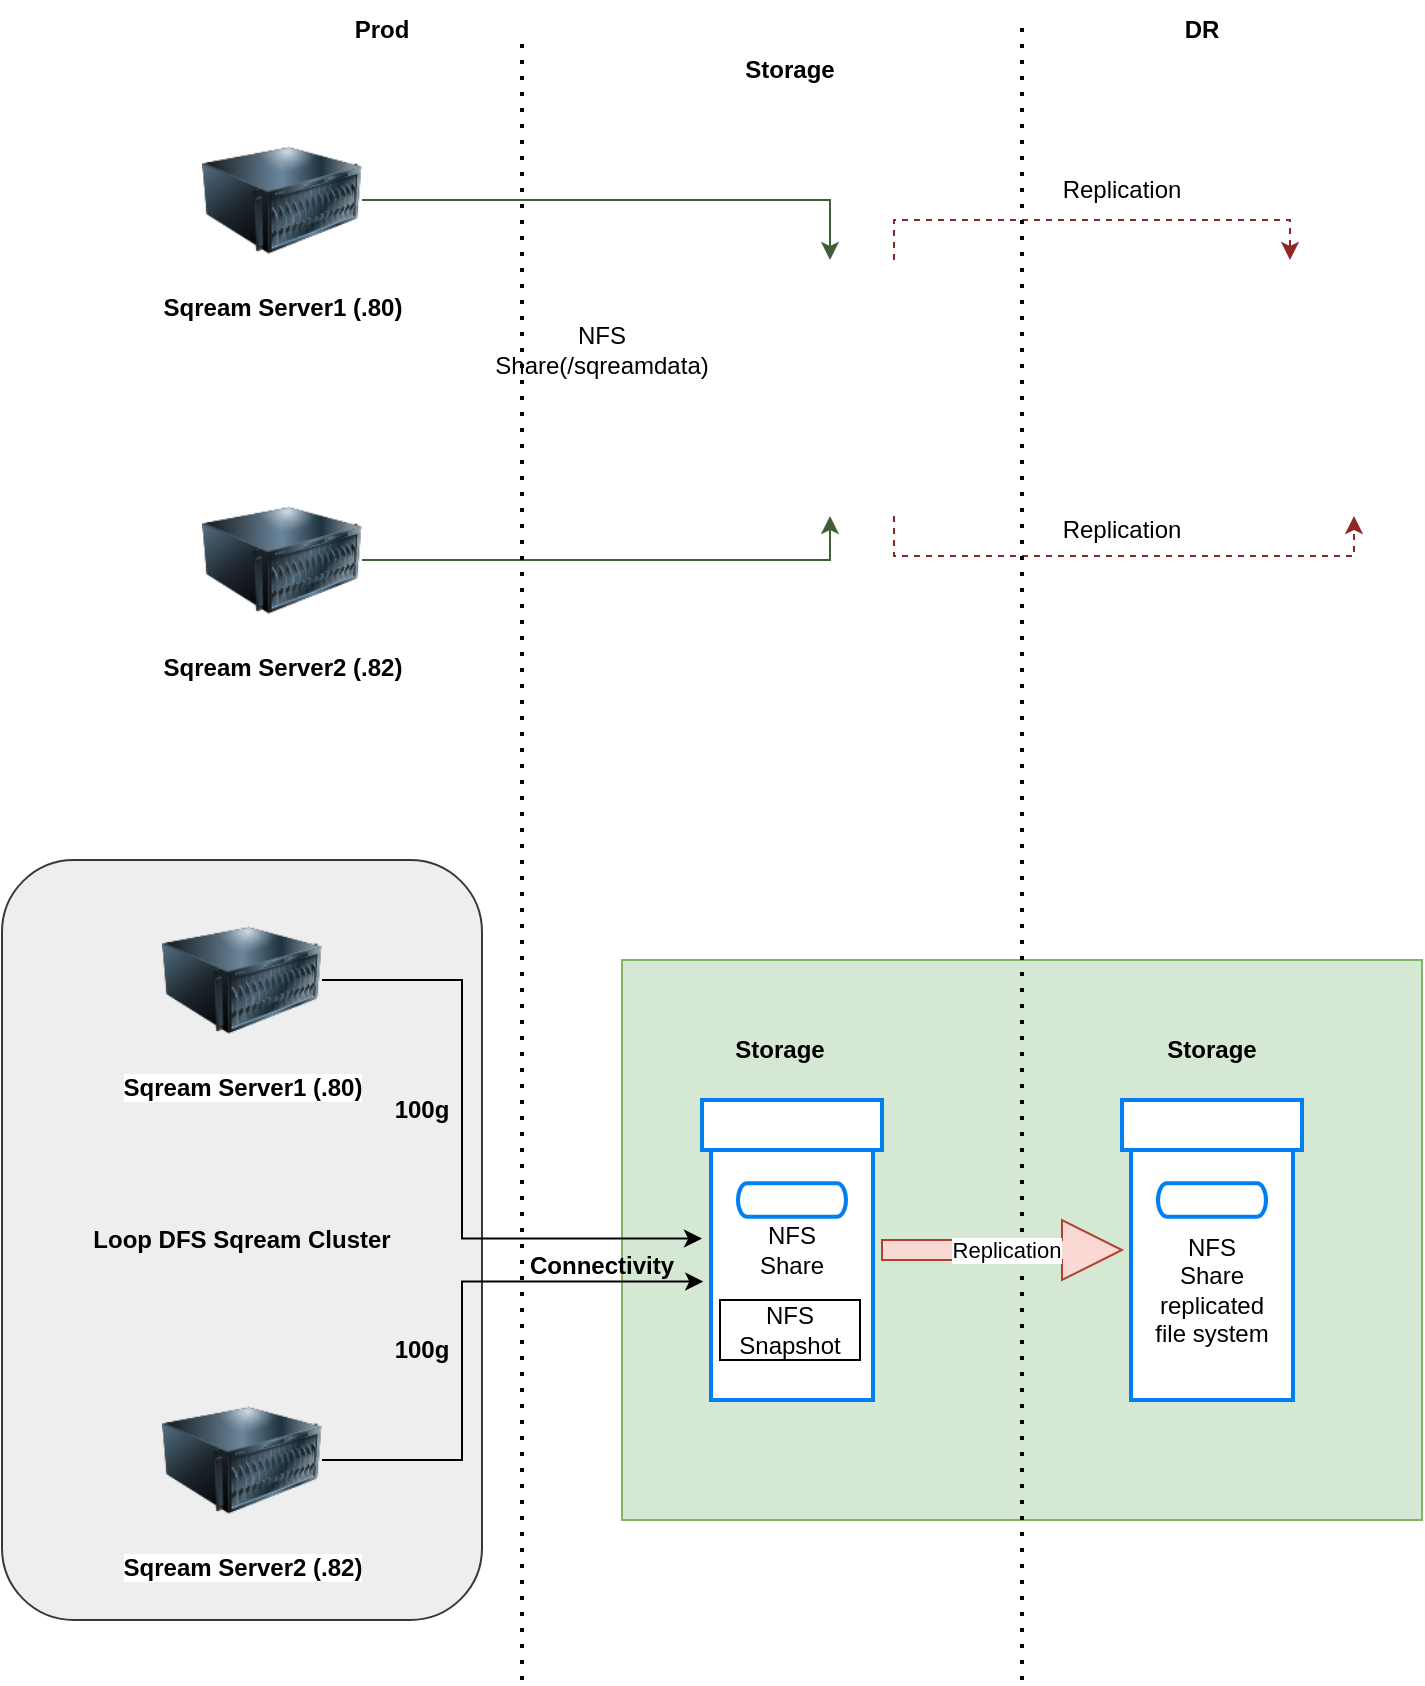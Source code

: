 <mxfile version="22.0.1" type="github">
  <diagram name="Page-1" id="GVnWEppzbZ-14RWfRAGZ">
    <mxGraphModel dx="794" dy="464" grid="1" gridSize="10" guides="1" tooltips="1" connect="1" arrows="1" fold="1" page="1" pageScale="1" pageWidth="827" pageHeight="1169" math="0" shadow="0">
      <root>
        <mxCell id="0" />
        <mxCell id="1" parent="0" />
        <mxCell id="kV0U2IOlsODdjmUy4KQE-41" value="&lt;b&gt;Loop DFS Sqream Cluster&lt;/b&gt;" style="rounded=1;whiteSpace=wrap;html=1;fillColor=#eeeeee;strokeColor=#36393d;" vertex="1" parent="1">
          <mxGeometry x="10" y="430" width="240" height="380" as="geometry" />
        </mxCell>
        <mxCell id="kV0U2IOlsODdjmUy4KQE-36" value="" style="rounded=0;whiteSpace=wrap;html=1;fillColor=#d5e8d4;strokeColor=#82b366;" vertex="1" parent="1">
          <mxGeometry x="320" y="480" width="400" height="280" as="geometry" />
        </mxCell>
        <mxCell id="kV0U2IOlsODdjmUy4KQE-9" style="edgeStyle=orthogonalEdgeStyle;rounded=0;orthogonalLoop=1;jettySize=auto;html=1;entryX=0.5;entryY=0;entryDx=0;entryDy=0;fillColor=#6d8764;strokeColor=#405f35;" edge="1" parent="1" source="kV0U2IOlsODdjmUy4KQE-1" target="kV0U2IOlsODdjmUy4KQE-7">
          <mxGeometry relative="1" as="geometry" />
        </mxCell>
        <mxCell id="kV0U2IOlsODdjmUy4KQE-1" value="&lt;b&gt;Sqream Server1 (.80)&lt;/b&gt;" style="image;html=1;image=img/lib/clip_art/computers/Server_128x128.png" vertex="1" parent="1">
          <mxGeometry x="110" y="60" width="80" height="80" as="geometry" />
        </mxCell>
        <mxCell id="kV0U2IOlsODdjmUy4KQE-10" style="edgeStyle=orthogonalEdgeStyle;rounded=0;orthogonalLoop=1;jettySize=auto;html=1;entryX=0.5;entryY=1;entryDx=0;entryDy=0;fillColor=#6d8764;strokeColor=#405f35;" edge="1" parent="1" source="kV0U2IOlsODdjmUy4KQE-2" target="kV0U2IOlsODdjmUy4KQE-7">
          <mxGeometry relative="1" as="geometry" />
        </mxCell>
        <mxCell id="kV0U2IOlsODdjmUy4KQE-2" value="&lt;b&gt;Sqream Server2 (.82)&lt;/b&gt;" style="image;html=1;image=img/lib/clip_art/computers/Server_128x128.png" vertex="1" parent="1">
          <mxGeometry x="110" y="240" width="80" height="80" as="geometry" />
        </mxCell>
        <mxCell id="kV0U2IOlsODdjmUy4KQE-18" style="edgeStyle=orthogonalEdgeStyle;rounded=0;orthogonalLoop=1;jettySize=auto;html=1;exitX=0.75;exitY=0;exitDx=0;exitDy=0;entryX=0.5;entryY=0;entryDx=0;entryDy=0;dashed=1;fillColor=#a20025;strokeColor=#902727;" edge="1" parent="1" source="kV0U2IOlsODdjmUy4KQE-7" target="kV0U2IOlsODdjmUy4KQE-16">
          <mxGeometry relative="1" as="geometry" />
        </mxCell>
        <mxCell id="kV0U2IOlsODdjmUy4KQE-19" style="edgeStyle=orthogonalEdgeStyle;rounded=0;orthogonalLoop=1;jettySize=auto;html=1;exitX=0.75;exitY=1;exitDx=0;exitDy=0;entryX=0.75;entryY=1;entryDx=0;entryDy=0;dashed=1;fillColor=#a20025;strokeColor=#902727;" edge="1" parent="1" source="kV0U2IOlsODdjmUy4KQE-7" target="kV0U2IOlsODdjmUy4KQE-16">
          <mxGeometry relative="1" as="geometry" />
        </mxCell>
        <mxCell id="kV0U2IOlsODdjmUy4KQE-7" value="" style="shape=image;html=1;verticalAlign=top;verticalLabelPosition=bottom;labelBackgroundColor=#ffffff;imageAspect=0;aspect=fixed;image=https://cdn1.iconfinder.com/data/icons/bnw/128x128/devices/nfs_unmount.png" vertex="1" parent="1">
          <mxGeometry x="360" y="130" width="128" height="128" as="geometry" />
        </mxCell>
        <mxCell id="kV0U2IOlsODdjmUy4KQE-11" value="NFS Share(/sqreamdata)" style="text;strokeColor=none;align=center;fillColor=none;html=1;verticalAlign=middle;whiteSpace=wrap;rounded=0;" vertex="1" parent="1">
          <mxGeometry x="280" y="160" width="60" height="30" as="geometry" />
        </mxCell>
        <mxCell id="kV0U2IOlsODdjmUy4KQE-12" value="Prod" style="text;strokeColor=none;align=center;fillColor=none;html=1;verticalAlign=middle;whiteSpace=wrap;rounded=0;fontStyle=1" vertex="1" parent="1">
          <mxGeometry x="120" width="160" height="30" as="geometry" />
        </mxCell>
        <mxCell id="kV0U2IOlsODdjmUy4KQE-13" value="" style="endArrow=none;dashed=1;html=1;dashPattern=1 3;strokeWidth=2;rounded=0;" edge="1" parent="1">
          <mxGeometry width="50" height="50" relative="1" as="geometry">
            <mxPoint x="270" y="840" as="sourcePoint" />
            <mxPoint x="270" y="20" as="targetPoint" />
          </mxGeometry>
        </mxCell>
        <mxCell id="kV0U2IOlsODdjmUy4KQE-14" value="Storage" style="text;strokeColor=none;align=center;fillColor=none;html=1;verticalAlign=middle;whiteSpace=wrap;rounded=0;fontStyle=1" vertex="1" parent="1">
          <mxGeometry x="374" y="20" width="60" height="30" as="geometry" />
        </mxCell>
        <mxCell id="kV0U2IOlsODdjmUy4KQE-15" value="" style="endArrow=none;dashed=1;html=1;dashPattern=1 3;strokeWidth=2;rounded=0;" edge="1" parent="1">
          <mxGeometry width="50" height="50" relative="1" as="geometry">
            <mxPoint x="520" y="840" as="sourcePoint" />
            <mxPoint x="520" y="10" as="targetPoint" />
          </mxGeometry>
        </mxCell>
        <mxCell id="kV0U2IOlsODdjmUy4KQE-16" value="" style="shape=image;html=1;verticalAlign=top;verticalLabelPosition=bottom;labelBackgroundColor=#ffffff;imageAspect=0;aspect=fixed;image=https://cdn1.iconfinder.com/data/icons/bnw/128x128/devices/nfs_unmount.png" vertex="1" parent="1">
          <mxGeometry x="590" y="130" width="128" height="128" as="geometry" />
        </mxCell>
        <mxCell id="kV0U2IOlsODdjmUy4KQE-20" value="Replication" style="text;strokeColor=none;align=center;fillColor=none;html=1;verticalAlign=middle;whiteSpace=wrap;rounded=0;" vertex="1" parent="1">
          <mxGeometry x="540" y="80" width="60" height="30" as="geometry" />
        </mxCell>
        <mxCell id="kV0U2IOlsODdjmUy4KQE-21" value="Replication" style="text;strokeColor=none;align=center;fillColor=none;html=1;verticalAlign=middle;whiteSpace=wrap;rounded=0;" vertex="1" parent="1">
          <mxGeometry x="540" y="250" width="60" height="30" as="geometry" />
        </mxCell>
        <mxCell id="kV0U2IOlsODdjmUy4KQE-22" value="DR" style="text;strokeColor=none;align=center;fillColor=none;html=1;verticalAlign=middle;whiteSpace=wrap;rounded=0;fontStyle=1" vertex="1" parent="1">
          <mxGeometry x="580" width="60" height="30" as="geometry" />
        </mxCell>
        <mxCell id="kV0U2IOlsODdjmUy4KQE-23" value="&lt;b style=&quot;border-color: var(--border-color);&quot;&gt;Sqream Server1 (.80)&lt;/b&gt;" style="image;html=1;image=img/lib/clip_art/computers/Server_128x128.png" vertex="1" parent="1">
          <mxGeometry x="90" y="450" width="80" height="80" as="geometry" />
        </mxCell>
        <mxCell id="kV0U2IOlsODdjmUy4KQE-24" value="&lt;b style=&quot;border-color: var(--border-color);&quot;&gt;Sqream Server2 (.82)&lt;/b&gt;" style="image;html=1;image=img/lib/clip_art/computers/Server_128x128.png" vertex="1" parent="1">
          <mxGeometry x="90" y="690" width="80" height="80" as="geometry" />
        </mxCell>
        <mxCell id="kV0U2IOlsODdjmUy4KQE-37" style="edgeStyle=orthogonalEdgeStyle;rounded=0;orthogonalLoop=1;jettySize=auto;html=1;shape=arrow;fillColor=#fad9d5;strokeColor=#ae4132;" edge="1" parent="1" source="kV0U2IOlsODdjmUy4KQE-25" target="kV0U2IOlsODdjmUy4KQE-33">
          <mxGeometry relative="1" as="geometry" />
        </mxCell>
        <mxCell id="kV0U2IOlsODdjmUy4KQE-38" value="Replication" style="edgeLabel;html=1;align=center;verticalAlign=middle;resizable=0;points=[];" vertex="1" connectable="0" parent="kV0U2IOlsODdjmUy4KQE-37">
          <mxGeometry x="0.033" relative="1" as="geometry">
            <mxPoint as="offset" />
          </mxGeometry>
        </mxCell>
        <mxCell id="kV0U2IOlsODdjmUy4KQE-25" value="" style="html=1;verticalLabelPosition=bottom;align=center;labelBackgroundColor=#ffffff;verticalAlign=top;strokeWidth=2;strokeColor=#0080F0;shadow=0;dashed=0;shape=mxgraph.ios7.icons.box;" vertex="1" parent="1">
          <mxGeometry x="360" y="550" width="90" height="150" as="geometry" />
        </mxCell>
        <mxCell id="kV0U2IOlsODdjmUy4KQE-26" style="edgeStyle=orthogonalEdgeStyle;rounded=0;orthogonalLoop=1;jettySize=auto;html=1;entryX=0;entryY=0.462;entryDx=0;entryDy=0;entryPerimeter=0;" edge="1" parent="1" source="kV0U2IOlsODdjmUy4KQE-23" target="kV0U2IOlsODdjmUy4KQE-25">
          <mxGeometry relative="1" as="geometry">
            <Array as="points">
              <mxPoint x="240" y="490" />
              <mxPoint x="240" y="619" />
            </Array>
          </mxGeometry>
        </mxCell>
        <mxCell id="kV0U2IOlsODdjmUy4KQE-27" style="edgeStyle=orthogonalEdgeStyle;rounded=0;orthogonalLoop=1;jettySize=auto;html=1;entryX=0.007;entryY=0.605;entryDx=0;entryDy=0;entryPerimeter=0;" edge="1" parent="1" source="kV0U2IOlsODdjmUy4KQE-24" target="kV0U2IOlsODdjmUy4KQE-25">
          <mxGeometry relative="1" as="geometry">
            <Array as="points">
              <mxPoint x="240" y="730" />
              <mxPoint x="240" y="641" />
            </Array>
          </mxGeometry>
        </mxCell>
        <mxCell id="kV0U2IOlsODdjmUy4KQE-28" value="100g" style="text;strokeColor=none;align=center;fillColor=none;html=1;verticalAlign=middle;whiteSpace=wrap;rounded=0;fontStyle=1" vertex="1" parent="1">
          <mxGeometry x="190" y="540" width="60" height="30" as="geometry" />
        </mxCell>
        <mxCell id="kV0U2IOlsODdjmUy4KQE-29" value="100g" style="text;strokeColor=none;align=center;fillColor=none;html=1;verticalAlign=middle;whiteSpace=wrap;rounded=0;fontStyle=1" vertex="1" parent="1">
          <mxGeometry x="190" y="660" width="60" height="30" as="geometry" />
        </mxCell>
        <mxCell id="kV0U2IOlsODdjmUy4KQE-31" value="Storage" style="text;strokeColor=none;align=center;fillColor=none;html=1;verticalAlign=middle;whiteSpace=wrap;rounded=0;fontStyle=1" vertex="1" parent="1">
          <mxGeometry x="369" y="510" width="60" height="30" as="geometry" />
        </mxCell>
        <mxCell id="kV0U2IOlsODdjmUy4KQE-32" value="NFS Share" style="text;strokeColor=none;align=center;fillColor=none;html=1;verticalAlign=middle;whiteSpace=wrap;rounded=0;" vertex="1" parent="1">
          <mxGeometry x="375" y="610" width="60" height="30" as="geometry" />
        </mxCell>
        <mxCell id="kV0U2IOlsODdjmUy4KQE-33" value="" style="html=1;verticalLabelPosition=bottom;align=center;labelBackgroundColor=#ffffff;verticalAlign=top;strokeWidth=2;strokeColor=#0080F0;shadow=0;dashed=0;shape=mxgraph.ios7.icons.box;" vertex="1" parent="1">
          <mxGeometry x="570" y="550" width="90" height="150" as="geometry" />
        </mxCell>
        <mxCell id="kV0U2IOlsODdjmUy4KQE-34" value="NFS Snapshot" style="rounded=0;whiteSpace=wrap;html=1;" vertex="1" parent="1">
          <mxGeometry x="369" y="650" width="70" height="30" as="geometry" />
        </mxCell>
        <mxCell id="kV0U2IOlsODdjmUy4KQE-35" value="NFS Share replicated file system" style="text;strokeColor=none;align=center;fillColor=none;html=1;verticalAlign=middle;whiteSpace=wrap;rounded=0;" vertex="1" parent="1">
          <mxGeometry x="585" y="630" width="60" height="30" as="geometry" />
        </mxCell>
        <mxCell id="kV0U2IOlsODdjmUy4KQE-30" value="Connectivity" style="text;strokeColor=none;align=center;fillColor=none;html=1;verticalAlign=middle;whiteSpace=wrap;rounded=0;fontStyle=1" vertex="1" parent="1">
          <mxGeometry x="280" y="625" width="60" height="15" as="geometry" />
        </mxCell>
        <mxCell id="kV0U2IOlsODdjmUy4KQE-40" value="Storage" style="text;strokeColor=none;align=center;fillColor=none;html=1;verticalAlign=middle;whiteSpace=wrap;rounded=0;fontStyle=1" vertex="1" parent="1">
          <mxGeometry x="585" y="510" width="60" height="30" as="geometry" />
        </mxCell>
      </root>
    </mxGraphModel>
  </diagram>
</mxfile>
